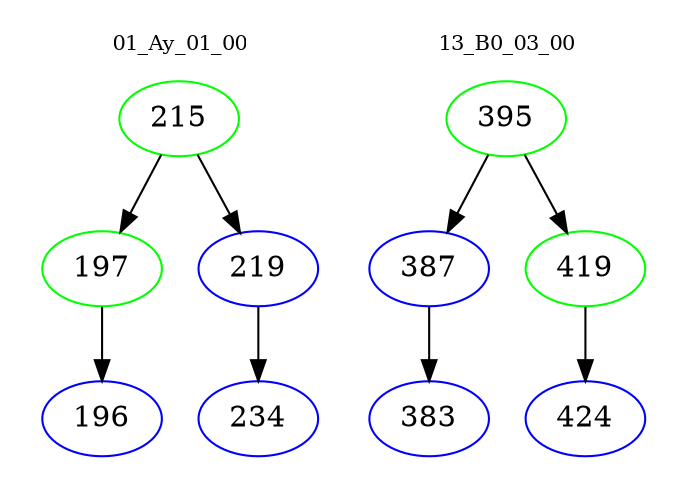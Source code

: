 digraph{
subgraph cluster_0 {
color = white
label = "01_Ay_01_00";
fontsize=10;
T0_215 [label="215", color="green"]
T0_215 -> T0_197 [color="black"]
T0_197 [label="197", color="green"]
T0_197 -> T0_196 [color="black"]
T0_196 [label="196", color="blue"]
T0_215 -> T0_219 [color="black"]
T0_219 [label="219", color="blue"]
T0_219 -> T0_234 [color="black"]
T0_234 [label="234", color="blue"]
}
subgraph cluster_1 {
color = white
label = "13_B0_03_00";
fontsize=10;
T1_395 [label="395", color="green"]
T1_395 -> T1_387 [color="black"]
T1_387 [label="387", color="blue"]
T1_387 -> T1_383 [color="black"]
T1_383 [label="383", color="blue"]
T1_395 -> T1_419 [color="black"]
T1_419 [label="419", color="green"]
T1_419 -> T1_424 [color="black"]
T1_424 [label="424", color="blue"]
}
}
